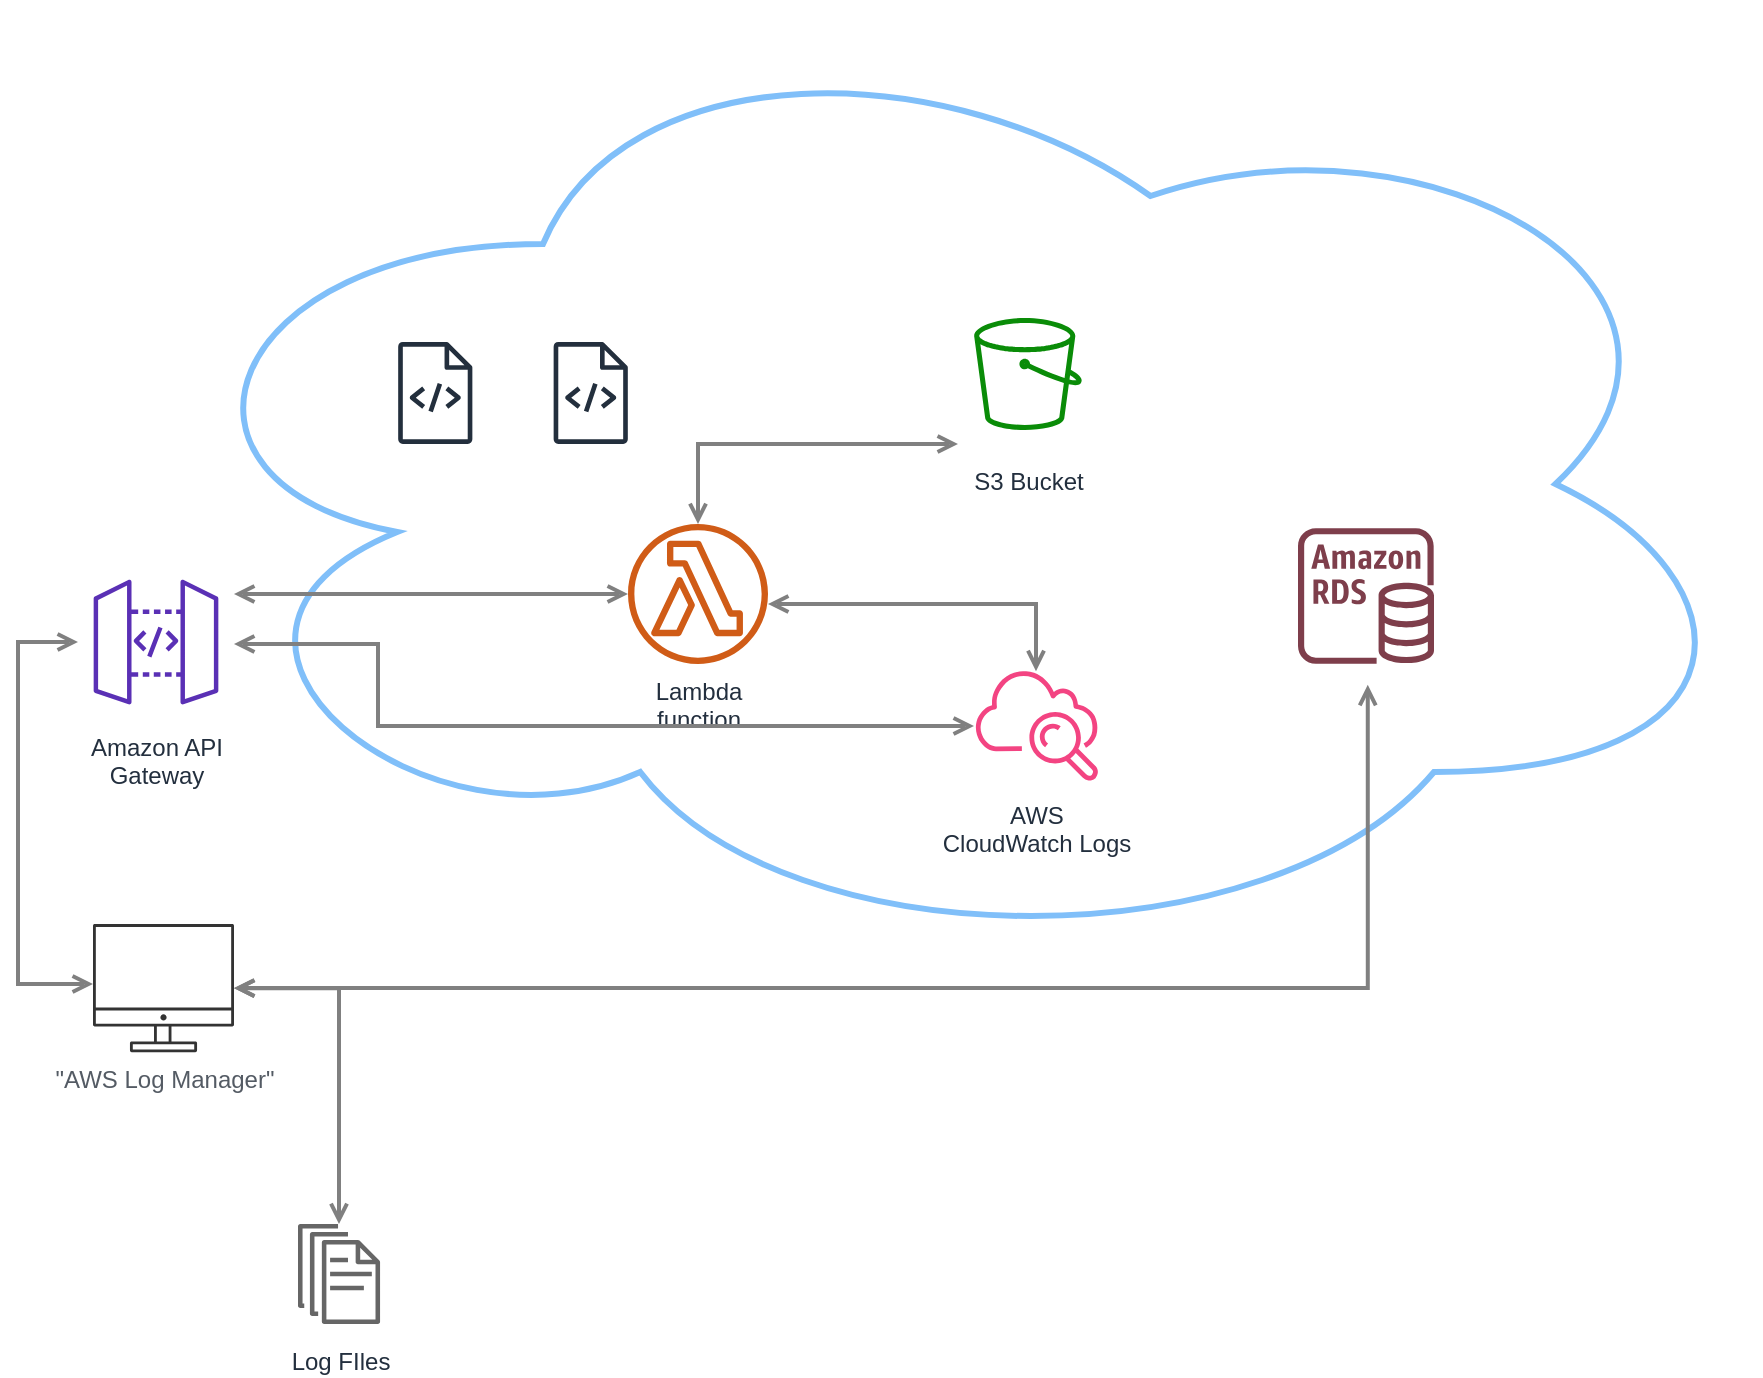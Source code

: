 <mxfile version="23.1.5" type="github">
  <diagram id="Ht1M8jgEwFfnCIfOTk4-" name="Page-1">
    <mxGraphModel dx="963" dy="1350" grid="1" gridSize="10" guides="1" tooltips="1" connect="1" arrows="1" fold="1" page="1" pageScale="1" pageWidth="1169" pageHeight="827" math="0" shadow="0">
      <root>
        <mxCell id="0" />
        <mxCell id="1" parent="0" />
        <mxCell id="PHsKQi0KxNFlexCJIV6B-12" value="" style="ellipse;shape=cloud;whiteSpace=wrap;html=1;dashed=0;strokeColor=#80bff9;align=center;verticalAlign=top;spacingTop=5;fontFamily=Helvetica;fontSize=12;fontColor=#232F3E;fontStyle=0;labelBackgroundColor=#ffffff;fillColor=none;gradientColor=#4D72F3;gradientDirection=north;strokeWidth=3;movable=1;resizable=1;rotatable=1;deletable=1;editable=1;locked=0;connectable=1;" vertex="1" parent="1">
          <mxGeometry x="340" width="810" height="480" as="geometry" />
        </mxCell>
        <mxCell id="UEzPUAAOIrF-is8g5C7q-128" style="edgeStyle=orthogonalEdgeStyle;rounded=0;orthogonalLoop=1;jettySize=auto;html=1;startArrow=open;startFill=0;endArrow=open;endFill=0;strokeWidth=2;strokeColor=#808080;" parent="1" source="UEzPUAAOIrF-is8g5C7q-109" target="UEzPUAAOIrF-is8g5C7q-114" edge="1">
          <mxGeometry relative="1" as="geometry">
            <Array as="points">
              <mxPoint x="280" y="490" />
              <mxPoint x="280" y="319" />
            </Array>
          </mxGeometry>
        </mxCell>
        <mxCell id="UEzPUAAOIrF-is8g5C7q-129" style="edgeStyle=orthogonalEdgeStyle;rounded=0;orthogonalLoop=1;jettySize=auto;html=1;startArrow=open;startFill=0;endArrow=open;endFill=0;strokeWidth=2;strokeColor=#808080;" parent="1" source="UEzPUAAOIrF-is8g5C7q-114" target="UEzPUAAOIrF-is8g5C7q-115" edge="1">
          <mxGeometry relative="1" as="geometry">
            <Array as="points">
              <mxPoint x="470" y="295" />
              <mxPoint x="470" y="295" />
            </Array>
            <mxPoint x="540" y="200" as="targetPoint" />
          </mxGeometry>
        </mxCell>
        <mxCell id="UEzPUAAOIrF-is8g5C7q-109" value="&quot;AWS Log Manager&quot;" style="outlineConnect=0;gradientColor=none;fontColor=#545B64;strokeColor=none;fillColor=#333333;dashed=0;verticalLabelPosition=bottom;verticalAlign=top;align=center;html=1;fontSize=12;fontStyle=0;aspect=fixed;shape=mxgraph.aws4.illustration_desktop;pointerEvents=1;labelBackgroundColor=#ffffff;" parent="1" vertex="1">
          <mxGeometry x="317.5" y="460" width="70.5" height="64.16" as="geometry" />
        </mxCell>
        <mxCell id="UEzPUAAOIrF-is8g5C7q-114" value="Amazon API&lt;br&gt;Gateway&lt;br&gt;" style="outlineConnect=0;fontColor=#232F3E;gradientColor=#945DF2;gradientDirection=north;fillColor=none;strokeColor=#5a30b5;dashed=0;verticalLabelPosition=bottom;verticalAlign=top;align=center;html=1;fontSize=12;fontStyle=0;aspect=fixed;shape=mxgraph.aws4.resourceIcon;resIcon=mxgraph.aws4.api_gateway;labelBackgroundColor=#ffffff;" parent="1" vertex="1">
          <mxGeometry x="310" y="280" width="78" height="78" as="geometry" />
        </mxCell>
        <mxCell id="UEzPUAAOIrF-is8g5C7q-115" value="Lambda&lt;br&gt;function" style="outlineConnect=0;fontColor=#232F3E;gradientColor=none;fillColor=#D05C17;strokeColor=none;dashed=0;verticalLabelPosition=bottom;verticalAlign=top;align=center;html=1;fontSize=12;fontStyle=0;aspect=fixed;pointerEvents=1;shape=mxgraph.aws4.lambda_function;labelBackgroundColor=#ffffff;" parent="1" vertex="1">
          <mxGeometry x="585" y="260" width="70" height="70" as="geometry" />
        </mxCell>
        <mxCell id="UEzPUAAOIrF-is8g5C7q-123" value="AWS&lt;br&gt;CloudWatch Logs" style="outlineConnect=0;fontColor=#232F3E;gradientColor=none;gradientDirection=north;fillColor=#F34482;strokeColor=none;dashed=0;verticalLabelPosition=bottom;verticalAlign=top;align=center;html=1;fontSize=12;fontStyle=0;aspect=fixed;shape=mxgraph.aws4.cloudwatch;labelBackgroundColor=#ffffff;" parent="1" vertex="1">
          <mxGeometry x="758" y="330" width="62" height="62" as="geometry" />
        </mxCell>
        <mxCell id="PHsKQi0KxNFlexCJIV6B-13" value="S3 Bucket" style="sketch=0;outlineConnect=0;fontColor=#232F3E;gradientColor=none;strokeColor=#0a8c08;fillColor=#ffffff;dashed=0;verticalLabelPosition=bottom;verticalAlign=top;align=center;html=1;fontSize=12;fontStyle=0;aspect=fixed;shape=mxgraph.aws4.resourceIcon;resIcon=mxgraph.aws4.bucket;spacingTop=5;fontFamily=Helvetica;labelBackgroundColor=#ffffff;" vertex="1" parent="1">
          <mxGeometry x="750" y="150" width="70" height="70" as="geometry" />
        </mxCell>
        <mxCell id="PHsKQi0KxNFlexCJIV6B-14" value="" style="sketch=0;outlineConnect=0;fontColor=#232F3E;gradientColor=none;fillColor=#7e3e4b;strokeColor=none;dashed=0;verticalLabelPosition=bottom;verticalAlign=top;align=center;html=1;fontSize=12;fontStyle=0;aspect=fixed;pointerEvents=1;shape=mxgraph.aws4.rds_instance;spacingTop=5;fontFamily=Helvetica;labelBackgroundColor=#ffffff;" vertex="1" parent="1">
          <mxGeometry x="920" y="262" width="68" height="68" as="geometry" />
        </mxCell>
        <mxCell id="PHsKQi0KxNFlexCJIV6B-45" style="edgeStyle=orthogonalEdgeStyle;rounded=0;orthogonalLoop=1;jettySize=auto;html=1;startArrow=open;startFill=0;endArrow=open;endFill=0;strokeWidth=2;strokeColor=#808080;" edge="1" parent="1" source="UEzPUAAOIrF-is8g5C7q-115" target="PHsKQi0KxNFlexCJIV6B-13">
          <mxGeometry relative="1" as="geometry">
            <Array as="points">
              <mxPoint x="710" y="220" />
              <mxPoint x="710" y="220" />
            </Array>
            <mxPoint x="490.06" y="80" as="sourcePoint" />
            <mxPoint x="740" y="190" as="targetPoint" />
          </mxGeometry>
        </mxCell>
        <mxCell id="PHsKQi0KxNFlexCJIV6B-47" style="edgeStyle=orthogonalEdgeStyle;rounded=0;orthogonalLoop=1;jettySize=auto;html=1;startArrow=open;startFill=0;endArrow=open;endFill=0;strokeWidth=2;strokeColor=#808080;entryX=0.513;entryY=1.155;entryDx=0;entryDy=0;entryPerimeter=0;" edge="1" parent="1" source="UEzPUAAOIrF-is8g5C7q-109" target="PHsKQi0KxNFlexCJIV6B-14">
          <mxGeometry relative="1" as="geometry">
            <mxPoint x="590" y="500" as="sourcePoint" />
            <mxPoint x="989.5" y="557" as="targetPoint" />
          </mxGeometry>
        </mxCell>
        <mxCell id="PHsKQi0KxNFlexCJIV6B-48" style="edgeStyle=orthogonalEdgeStyle;rounded=0;orthogonalLoop=1;jettySize=auto;html=1;startArrow=open;startFill=0;endArrow=open;endFill=0;strokeWidth=2;strokeColor=#808080;" edge="1" parent="1" source="UEzPUAAOIrF-is8g5C7q-115" target="UEzPUAAOIrF-is8g5C7q-123">
          <mxGeometry relative="1" as="geometry">
            <Array as="points">
              <mxPoint x="789" y="300" />
            </Array>
            <mxPoint x="700" y="300" as="sourcePoint" />
            <mxPoint x="790" y="300" as="targetPoint" />
          </mxGeometry>
        </mxCell>
        <mxCell id="PHsKQi0KxNFlexCJIV6B-51" style="edgeStyle=orthogonalEdgeStyle;rounded=0;orthogonalLoop=1;jettySize=auto;html=1;startArrow=open;startFill=0;endArrow=open;endFill=0;strokeWidth=2;strokeColor=#808080;" edge="1" parent="1" source="UEzPUAAOIrF-is8g5C7q-114" target="UEzPUAAOIrF-is8g5C7q-123">
          <mxGeometry relative="1" as="geometry">
            <Array as="points">
              <mxPoint x="460" y="320" />
              <mxPoint x="460" y="361" />
            </Array>
            <mxPoint x="451" y="290" as="sourcePoint" />
            <mxPoint x="585" y="414" as="targetPoint" />
          </mxGeometry>
        </mxCell>
        <mxCell id="PHsKQi0KxNFlexCJIV6B-52" value="Log FIles" style="sketch=0;outlineConnect=0;fontColor=#232F3E;gradientColor=none;fillColor=#666666;strokeColor=none;dashed=0;verticalLabelPosition=bottom;verticalAlign=top;align=center;html=1;fontSize=12;fontStyle=0;aspect=fixed;pointerEvents=1;shape=mxgraph.aws4.documents;spacingTop=5;fontFamily=Helvetica;labelBackgroundColor=#ffffff;" vertex="1" parent="1">
          <mxGeometry x="420" y="610" width="41.03" height="50" as="geometry" />
        </mxCell>
        <mxCell id="PHsKQi0KxNFlexCJIV6B-54" style="edgeStyle=orthogonalEdgeStyle;rounded=0;orthogonalLoop=1;jettySize=auto;html=1;startArrow=open;startFill=0;endArrow=open;endFill=0;strokeWidth=2;strokeColor=#808080;" edge="1" parent="1" source="PHsKQi0KxNFlexCJIV6B-52" target="UEzPUAAOIrF-is8g5C7q-109">
          <mxGeometry relative="1" as="geometry">
            <Array as="points">
              <mxPoint x="440" y="635" />
              <mxPoint x="440" y="492.08" />
            </Array>
            <mxPoint x="349.999" y="590" as="sourcePoint" />
            <mxPoint x="620.999" y="550" as="targetPoint" />
          </mxGeometry>
        </mxCell>
        <mxCell id="PHsKQi0KxNFlexCJIV6B-55" value="" style="sketch=0;outlineConnect=0;fontColor=#232F3E;gradientColor=none;fillColor=#232F3D;strokeColor=none;dashed=0;verticalLabelPosition=bottom;verticalAlign=top;align=center;html=1;fontSize=12;fontStyle=0;aspect=fixed;pointerEvents=1;shape=mxgraph.aws4.source_code;spacingTop=5;fontFamily=Helvetica;labelBackgroundColor=#ffffff;" vertex="1" parent="1">
          <mxGeometry x="470" y="169" width="37.27" height="51" as="geometry" />
        </mxCell>
        <mxCell id="PHsKQi0KxNFlexCJIV6B-56" value="" style="sketch=0;outlineConnect=0;fontColor=#232F3E;gradientColor=none;fillColor=#232F3D;strokeColor=none;dashed=0;verticalLabelPosition=bottom;verticalAlign=top;align=center;html=1;fontSize=12;fontStyle=0;aspect=fixed;pointerEvents=1;shape=mxgraph.aws4.source_code;spacingTop=5;fontFamily=Helvetica;labelBackgroundColor=#ffffff;" vertex="1" parent="1">
          <mxGeometry x="547.73" y="169" width="37.27" height="51" as="geometry" />
        </mxCell>
      </root>
    </mxGraphModel>
  </diagram>
</mxfile>

